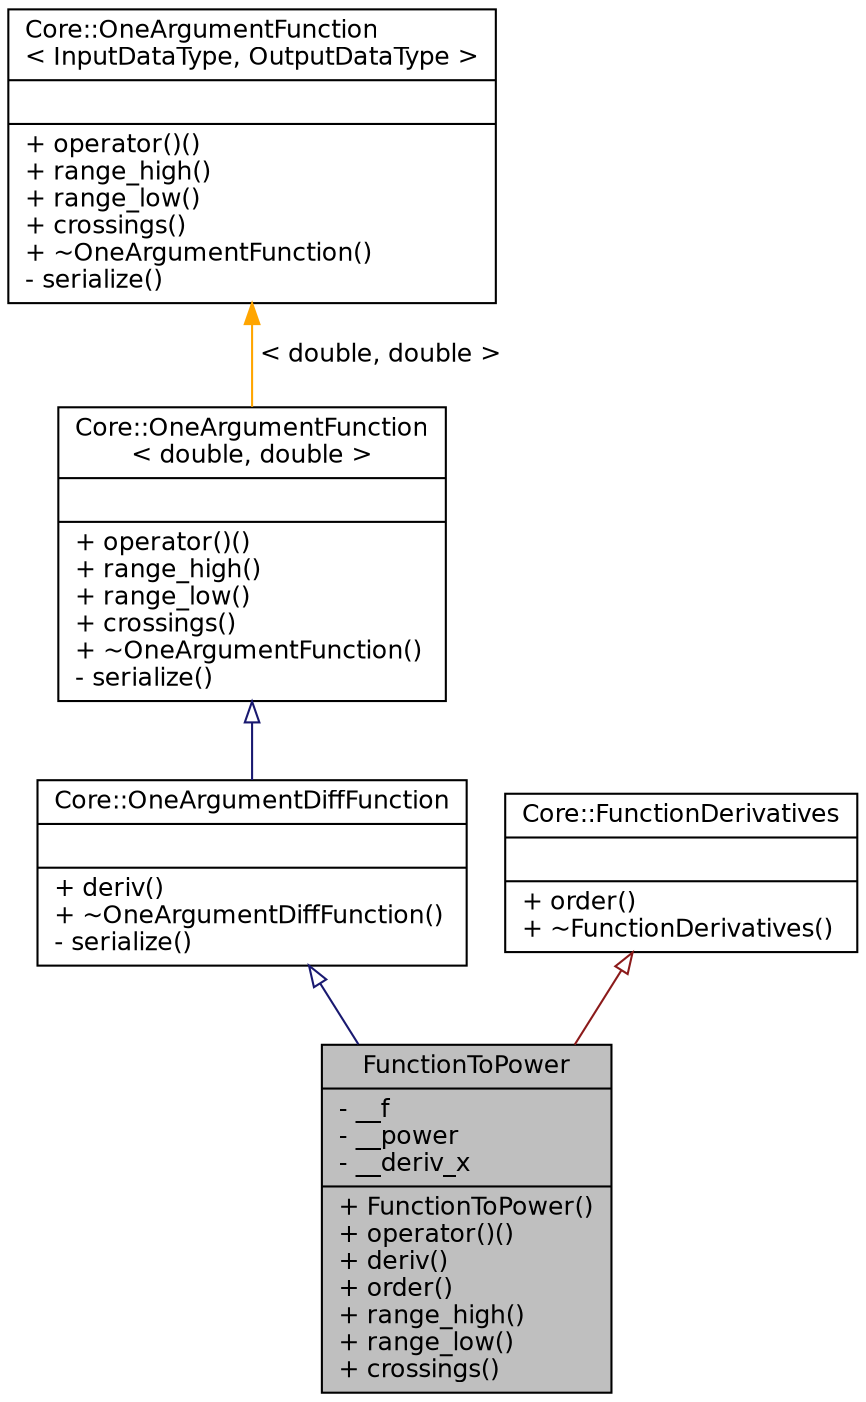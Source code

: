 digraph "FunctionToPower"
{
 // INTERACTIVE_SVG=YES
  edge [fontname="Helvetica",fontsize="12",labelfontname="Helvetica",labelfontsize="12"];
  node [fontname="Helvetica",fontsize="12",shape=record];
  Node0 [label="{FunctionToPower\n|- __f\l- __power\l- __deriv_x\l|+ FunctionToPower()\l+ operator()()\l+ deriv()\l+ order()\l+ range_high()\l+ range_low()\l+ crossings()\l}",height=0.2,width=0.4,color="black", fillcolor="grey75", style="filled", fontcolor="black"];
  Node1 -> Node0 [dir="back",color="midnightblue",fontsize="12",style="solid",arrowtail="onormal",fontname="Helvetica"];
  Node1 [label="{Core::OneArgumentDiffFunction\n||+ deriv()\l+ ~OneArgumentDiffFunction()\l- serialize()\l}",height=0.2,width=0.4,color="black", fillcolor="white", style="filled",URL="$classCore_1_1OneArgumentDiffFunction.html",tooltip="A class representing a once differentiable function of a single argument. "];
  Node2 -> Node1 [dir="back",color="midnightblue",fontsize="12",style="solid",arrowtail="onormal",fontname="Helvetica"];
  Node2 [label="{Core::OneArgumentFunction\l\< double, double \>\n||+ operator()()\l+ range_high()\l+ range_low()\l+ crossings()\l+ ~OneArgumentFunction()\l- serialize()\l}",height=0.2,width=0.4,color="black", fillcolor="white", style="filled",URL="$classCore_1_1OneArgumentFunction.html"];
  Node3 -> Node2 [dir="back",color="orange",fontsize="12",style="solid",label=" \< double, double \>" ,fontname="Helvetica"];
  Node3 [label="{Core::OneArgumentFunction\l\< InputDataType, OutputDataType \>\n||+ operator()()\l+ range_high()\l+ range_low()\l+ crossings()\l+ ~OneArgumentFunction()\l- serialize()\l}",height=0.2,width=0.4,color="black", fillcolor="white", style="filled",URL="$classCore_1_1OneArgumentFunction.html",tooltip="The base class for functions which take a single argument and return a single value. "];
  Node4 -> Node0 [dir="back",color="firebrick4",fontsize="12",style="solid",arrowtail="onormal",fontname="Helvetica"];
  Node4 [label="{Core::FunctionDerivatives\n||+ order()\l+ ~FunctionDerivatives()\l}",height=0.2,width=0.4,color="black", fillcolor="white", style="filled",URL="$classCore_1_1FunctionDerivatives.html",tooltip="A class representing arbitrary order derivatives of a function. "];
}
